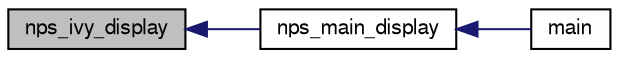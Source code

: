 digraph "nps_ivy_display"
{
  edge [fontname="FreeSans",fontsize="10",labelfontname="FreeSans",labelfontsize="10"];
  node [fontname="FreeSans",fontsize="10",shape=record];
  rankdir="LR";
  Node1 [label="nps_ivy_display",height=0.2,width=0.4,color="black", fillcolor="grey75", style="filled", fontcolor="black"];
  Node1 -> Node2 [dir="back",color="midnightblue",fontsize="10",style="solid",fontname="FreeSans"];
  Node2 [label="nps_main_display",height=0.2,width=0.4,color="black", fillcolor="white", style="filled",URL="$nps__main__common_8c.html#a972dce1950de5bd5fd3d73b932a72e36"];
  Node2 -> Node3 [dir="back",color="midnightblue",fontsize="10",style="solid",fontname="FreeSans"];
  Node3 [label="main",height=0.2,width=0.4,color="black", fillcolor="white", style="filled",URL="$nps__main__hitl_8c.html#a3c04138a5bfe5d72780bb7e82a18e627"];
}
